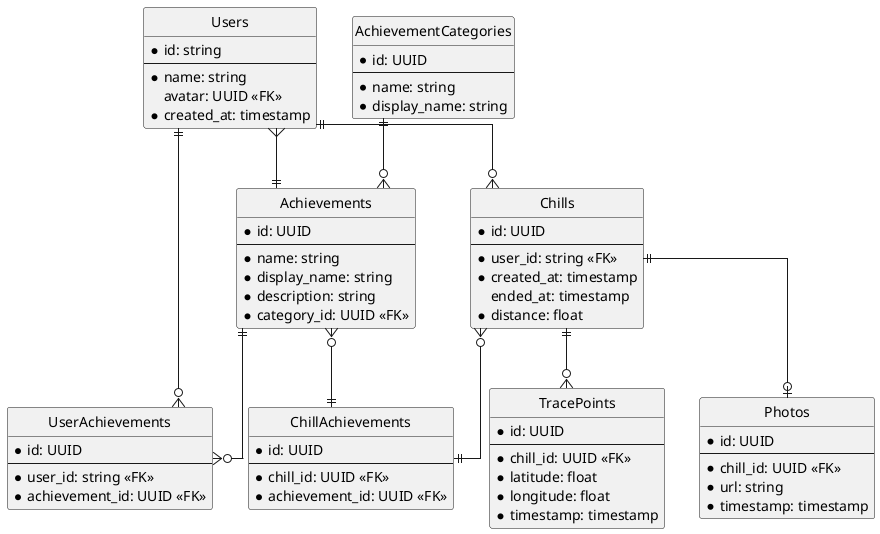 @startuml er_diagram

' hide the spot
hide circle

' avoid problems with angled crows feed
skinparam linetype ortho

entity "Users" {
  * id: string
  --
  * name: string
  avatar: UUID <<FK>>
  * created_at: timestamp
}

entity "AchievementCategories" {
  * id: UUID
  --
  * name: string
  * display_name: string
}

entity "Achievements" {
  * id: UUID
  --
  *name: string
  *display_name: string
  *description: string
  *category_id: UUID <<FK>>
}

entity "UserAchievements" {
  * id: UUID
  --
  * user_id: string <<FK>>
  * achievement_id: UUID <<FK>>
}

entity "Chills" {
  * id: UUID
  --
  * user_id: string <<FK>>
  * created_at: timestamp
  ended_at: timestamp
  * distance: float
}

entity "ChillAchievements" {
  * id: UUID
  --
  * chill_id: UUID <<FK>>
  * achievement_id: UUID <<FK>>
}

entity "TracePoints" {
  * id: UUID
  --
  * chill_id: UUID <<FK>>
  * latitude: float
  * longitude: float
  * timestamp: timestamp
}

entity "Photos" {
  * id: UUID
  --
  * chill_id: UUID <<FK>>
  * url: string
  * timestamp: timestamp
}

Users ||--o{ UserAchievements
Achievements ||--o{ UserAchievements
Users ||--o{ Chills
Chills ||--o{ TracePoints
Chills ||--o| Photos
AchievementCategories ||--o{ Achievements
Users }--|| Achievements
Achievements }o--|| ChillAchievements
Chills }o--|| ChillAchievements

@endumlhttps://file+.vscode-resource.vscode-cdn.net/Users/takeru/p2hacks/panna-cotta-gateway/docs/diagram/er_diagram.png?version%3D1702643610596